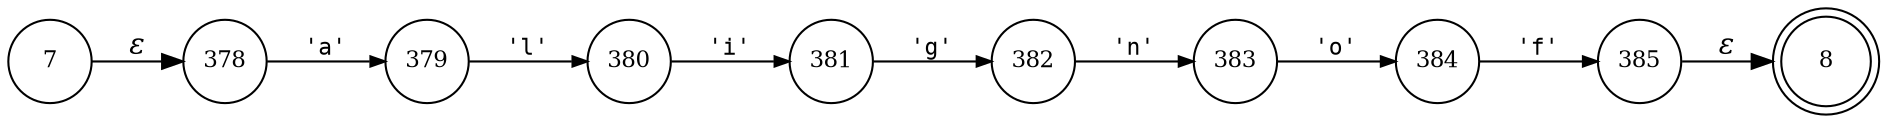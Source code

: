 digraph ATN {
rankdir=LR;
s8[fontsize=11, label="8", shape=doublecircle, fixedsize=true, width=.6];
s384[fontsize=11,label="384", shape=circle, fixedsize=true, width=.55, peripheries=1];
s385[fontsize=11,label="385", shape=circle, fixedsize=true, width=.55, peripheries=1];
s7[fontsize=11,label="7", shape=circle, fixedsize=true, width=.55, peripheries=1];
s378[fontsize=11,label="378", shape=circle, fixedsize=true, width=.55, peripheries=1];
s379[fontsize=11,label="379", shape=circle, fixedsize=true, width=.55, peripheries=1];
s380[fontsize=11,label="380", shape=circle, fixedsize=true, width=.55, peripheries=1];
s381[fontsize=11,label="381", shape=circle, fixedsize=true, width=.55, peripheries=1];
s382[fontsize=11,label="382", shape=circle, fixedsize=true, width=.55, peripheries=1];
s383[fontsize=11,label="383", shape=circle, fixedsize=true, width=.55, peripheries=1];
s7 -> s378 [fontname="Times-Italic", label="&epsilon;"];
s378 -> s379 [fontsize=11, fontname="Courier", arrowsize=.7, label = "'a'", arrowhead = normal];
s379 -> s380 [fontsize=11, fontname="Courier", arrowsize=.7, label = "'l'", arrowhead = normal];
s380 -> s381 [fontsize=11, fontname="Courier", arrowsize=.7, label = "'i'", arrowhead = normal];
s381 -> s382 [fontsize=11, fontname="Courier", arrowsize=.7, label = "'g'", arrowhead = normal];
s382 -> s383 [fontsize=11, fontname="Courier", arrowsize=.7, label = "'n'", arrowhead = normal];
s383 -> s384 [fontsize=11, fontname="Courier", arrowsize=.7, label = "'o'", arrowhead = normal];
s384 -> s385 [fontsize=11, fontname="Courier", arrowsize=.7, label = "'f'", arrowhead = normal];
s385 -> s8 [fontname="Times-Italic", label="&epsilon;"];
}